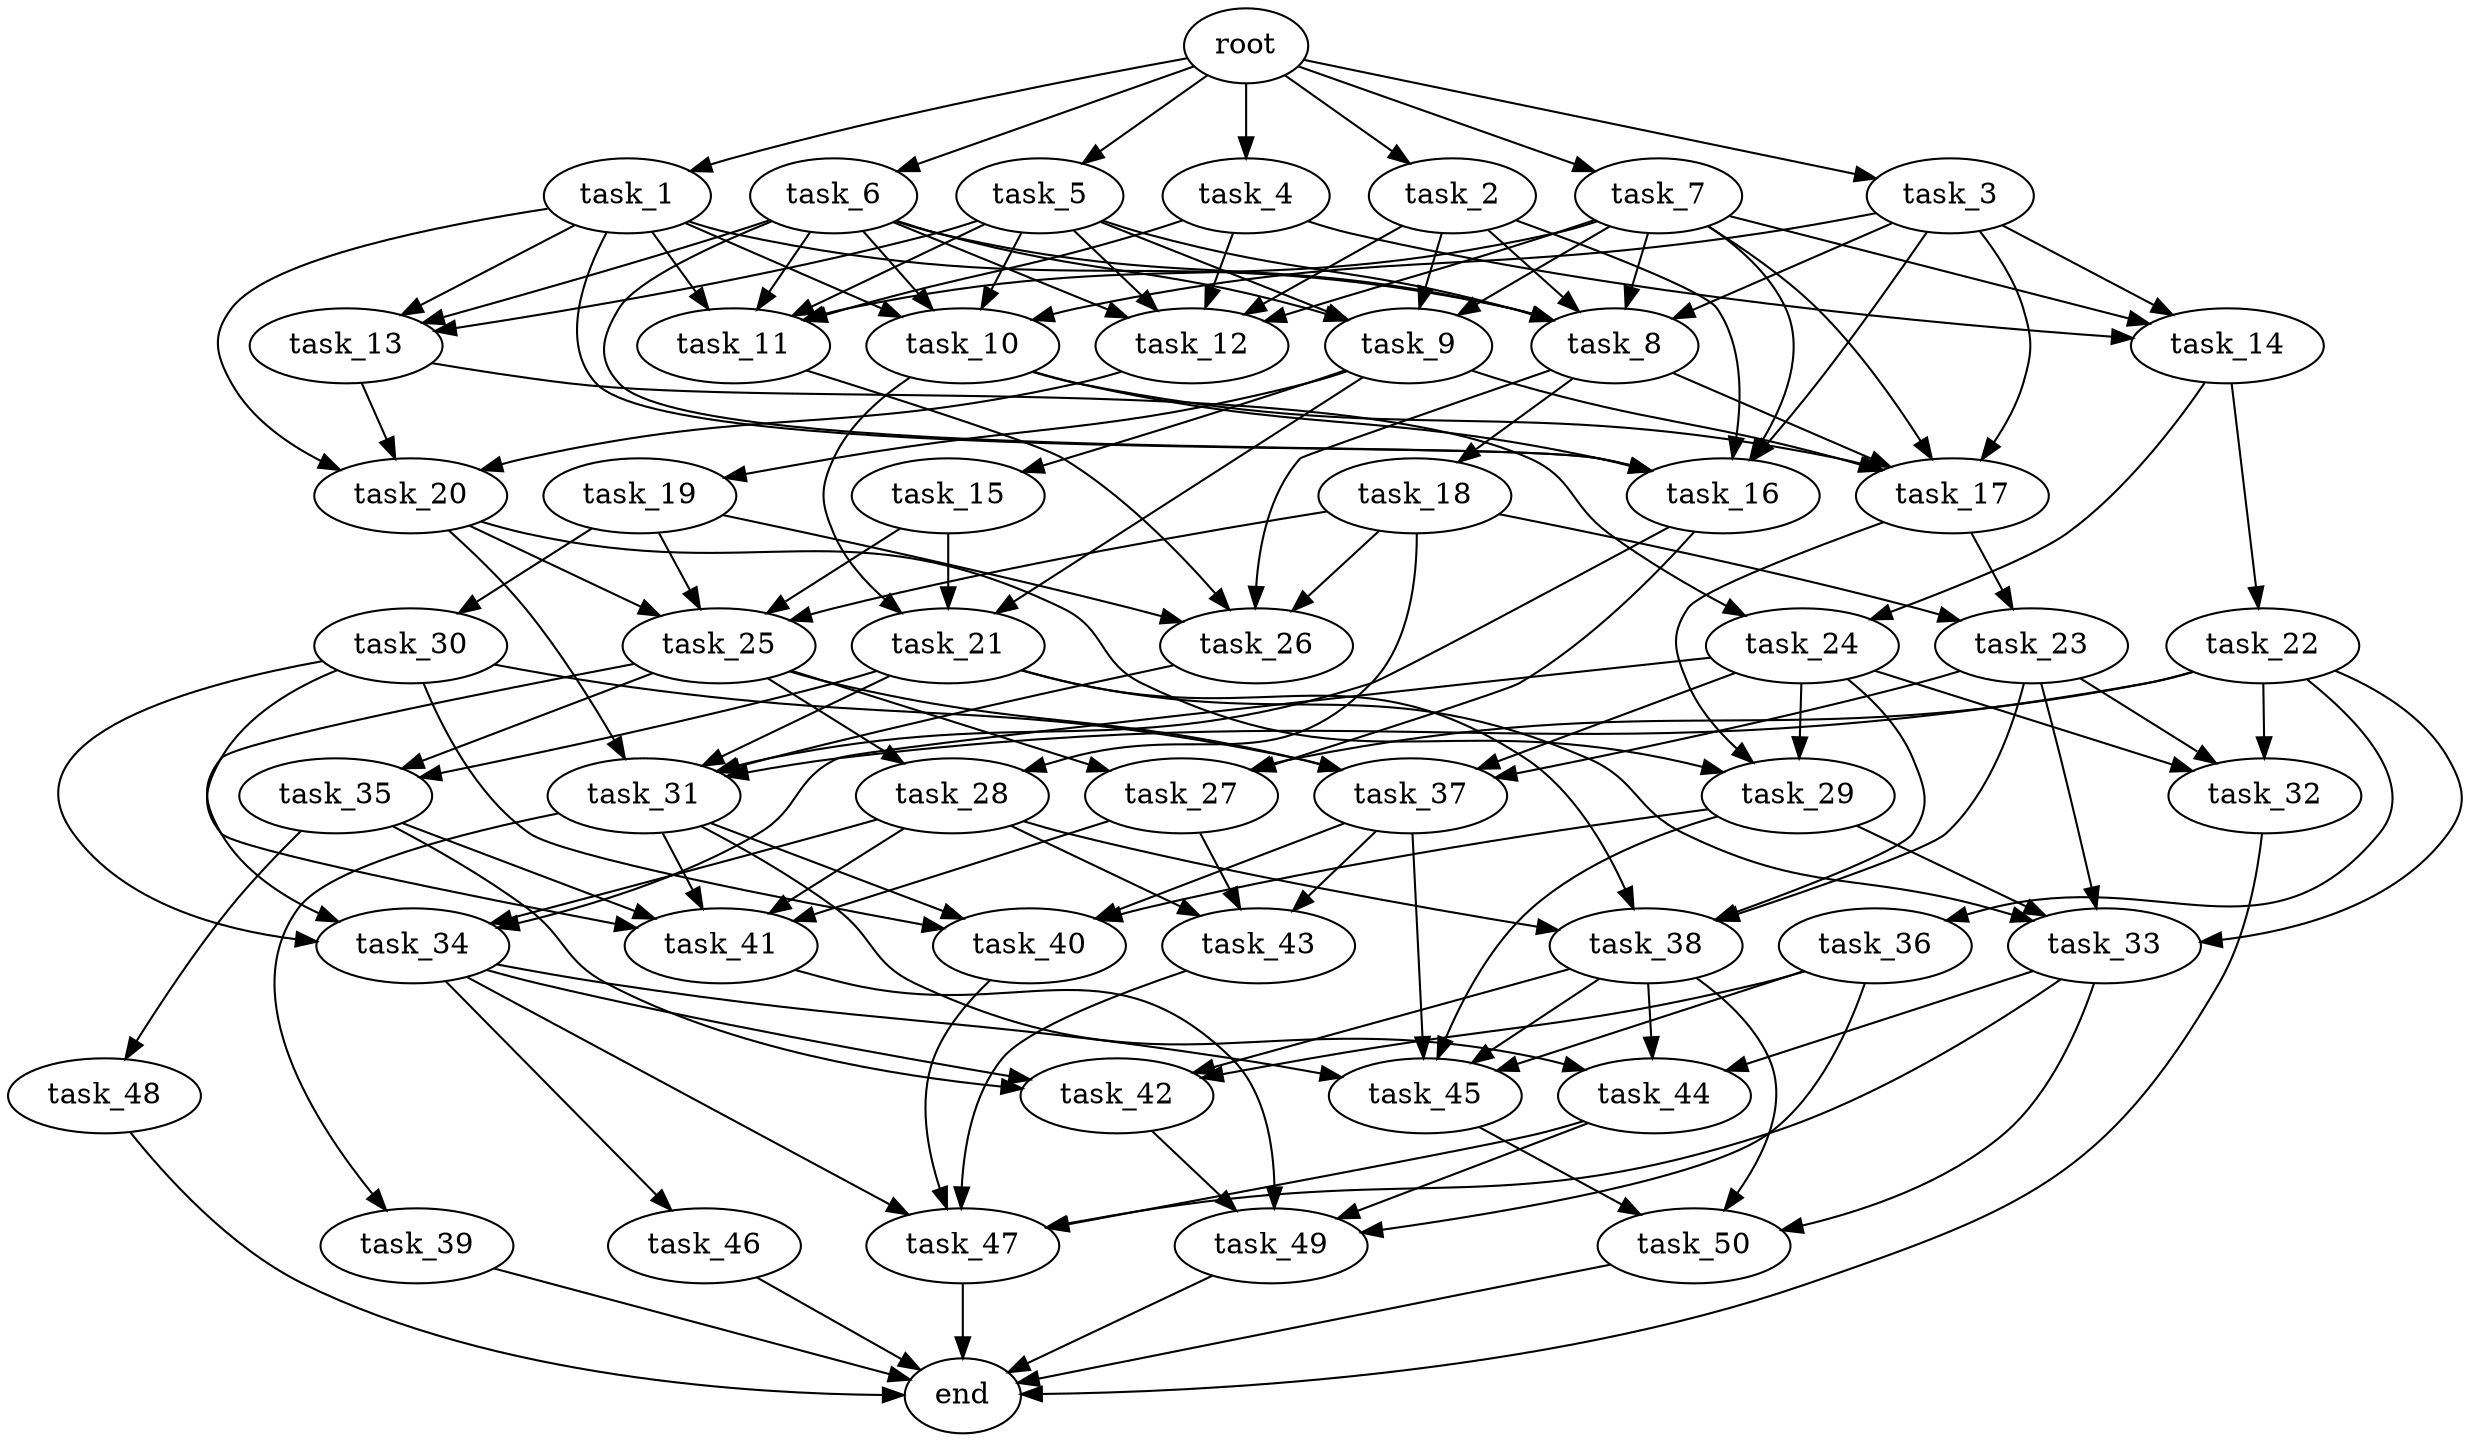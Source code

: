digraph G {
  task_23 [size="3.776946e+10"];
  task_31 [size="9.732358e+10"];
  task_36 [size="1.679808e+10"];
  task_8 [size="2.945621e+10"];
  task_17 [size="5.154988e+10"];
  task_20 [size="9.116977e+10"];
  task_19 [size="8.928597e+10"];
  task_26 [size="9.357176e+10"];
  task_13 [size="2.622385e+10"];
  task_1 [size="6.117370e+10"];
  task_4 [size="9.988197e+10"];
  task_11 [size="6.570335e+10"];
  task_22 [size="9.541283e+10"];
  task_47 [size="6.470660e+10"];
  task_39 [size="3.478207e+10"];
  task_10 [size="2.406695e+10"];
  task_33 [size="3.089688e+10"];
  task_2 [size="6.586102e+10"];
  task_6 [size="6.804739e+09"];
  task_5 [size="6.091676e+09"];
  task_38 [size="2.876249e+10"];
  task_29 [size="8.300731e+10"];
  task_25 [size="3.452409e+10"];
  task_7 [size="9.657032e+10"];
  task_44 [size="6.025815e+10"];
  task_9 [size="9.766870e+10"];
  task_40 [size="6.196197e+10"];
  task_15 [size="4.144604e+10"];
  task_35 [size="7.835318e+10"];
  task_43 [size="2.137860e+09"];
  task_50 [size="3.194846e+10"];
  task_45 [size="1.228103e+10"];
  task_48 [size="1.700861e+10"];
  task_46 [size="9.456529e+10"];
  task_41 [size="7.135886e+10"];
  task_24 [size="5.091604e+10"];
  task_34 [size="4.480118e+10"];
  task_37 [size="5.106233e+10"];
  task_12 [size="4.629904e+10"];
  task_28 [size="1.023699e+10"];
  task_42 [size="8.385565e+10"];
  task_14 [size="9.708703e+10"];
  root [size="0.000000e+00"];
  task_18 [size="2.948801e+10"];
  task_32 [size="1.918655e+10"];
  task_30 [size="2.225090e+10"];
  task_27 [size="1.797470e+10"];
  task_3 [size="6.969033e+10"];
  end [size="0.000000e+00"];
  task_16 [size="9.355809e+10"];
  task_49 [size="4.538344e+10"];
  task_21 [size="8.818430e+10"];

  task_23 -> task_37 [size="1.276558e+08"];
  task_23 -> task_33 [size="7.724219e+07"];
  task_23 -> task_38 [size="7.190623e+07"];
  task_23 -> task_32 [size="6.395516e+07"];
  task_31 -> task_41 [size="1.427177e+08"];
  task_31 -> task_39 [size="3.478207e+08"];
  task_31 -> task_40 [size="1.549049e+08"];
  task_31 -> task_44 [size="2.008605e+08"];
  task_36 -> task_45 [size="2.456206e+07"];
  task_36 -> task_49 [size="1.134586e+08"];
  task_36 -> task_42 [size="2.096391e+08"];
  task_8 -> task_26 [size="2.339294e+08"];
  task_8 -> task_17 [size="1.030998e+08"];
  task_8 -> task_18 [size="2.948801e+08"];
  task_17 -> task_23 [size="1.888473e+08"];
  task_17 -> task_29 [size="2.766910e+08"];
  task_20 -> task_31 [size="1.946472e+08"];
  task_20 -> task_25 [size="8.631023e+07"];
  task_20 -> task_29 [size="2.766910e+08"];
  task_19 -> task_26 [size="2.339294e+08"];
  task_19 -> task_30 [size="2.225090e+08"];
  task_19 -> task_25 [size="8.631023e+07"];
  task_26 -> task_31 [size="1.946472e+08"];
  task_13 -> task_24 [size="2.545802e+08"];
  task_13 -> task_20 [size="3.038992e+08"];
  task_1 -> task_10 [size="6.016737e+07"];
  task_1 -> task_8 [size="4.909369e+07"];
  task_1 -> task_13 [size="8.741285e+07"];
  task_1 -> task_16 [size="1.559301e+08"];
  task_1 -> task_20 [size="3.038992e+08"];
  task_1 -> task_11 [size="1.314067e+08"];
  task_4 -> task_14 [size="3.236234e+08"];
  task_4 -> task_12 [size="9.259807e+07"];
  task_4 -> task_11 [size="1.314067e+08"];
  task_11 -> task_26 [size="2.339294e+08"];
  task_22 -> task_27 [size="5.991567e+07"];
  task_22 -> task_33 [size="7.724219e+07"];
  task_22 -> task_31 [size="1.946472e+08"];
  task_22 -> task_36 [size="1.679808e+08"];
  task_22 -> task_32 [size="6.395516e+07"];
  task_47 -> end [size="1.000000e-12"];
  task_39 -> end [size="1.000000e-12"];
  task_10 -> task_16 [size="1.559301e+08"];
  task_10 -> task_17 [size="1.030998e+08"];
  task_10 -> task_21 [size="2.939477e+08"];
  task_33 -> task_47 [size="1.294132e+08"];
  task_33 -> task_50 [size="1.064949e+08"];
  task_33 -> task_44 [size="2.008605e+08"];
  task_2 -> task_9 [size="2.441717e+08"];
  task_2 -> task_16 [size="1.559301e+08"];
  task_2 -> task_12 [size="9.259807e+07"];
  task_2 -> task_8 [size="4.909369e+07"];
  task_6 -> task_9 [size="2.441717e+08"];
  task_6 -> task_10 [size="6.016737e+07"];
  task_6 -> task_13 [size="8.741285e+07"];
  task_6 -> task_16 [size="1.559301e+08"];
  task_6 -> task_8 [size="4.909369e+07"];
  task_6 -> task_12 [size="9.259807e+07"];
  task_6 -> task_11 [size="1.314067e+08"];
  task_5 -> task_12 [size="9.259807e+07"];
  task_5 -> task_10 [size="6.016737e+07"];
  task_5 -> task_13 [size="8.741285e+07"];
  task_5 -> task_8 [size="4.909369e+07"];
  task_5 -> task_9 [size="2.441717e+08"];
  task_5 -> task_11 [size="1.314067e+08"];
  task_38 -> task_45 [size="2.456206e+07"];
  task_38 -> task_42 [size="2.096391e+08"];
  task_38 -> task_50 [size="1.064949e+08"];
  task_38 -> task_44 [size="2.008605e+08"];
  task_29 -> task_45 [size="2.456206e+07"];
  task_29 -> task_33 [size="7.724219e+07"];
  task_29 -> task_40 [size="1.549049e+08"];
  task_25 -> task_27 [size="5.991567e+07"];
  task_25 -> task_35 [size="3.917659e+08"];
  task_25 -> task_34 [size="1.120029e+08"];
  task_25 -> task_28 [size="5.118497e+07"];
  task_25 -> task_37 [size="1.276558e+08"];
  task_7 -> task_9 [size="2.441717e+08"];
  task_7 -> task_8 [size="4.909369e+07"];
  task_7 -> task_14 [size="3.236234e+08"];
  task_7 -> task_16 [size="1.559301e+08"];
  task_7 -> task_17 [size="1.030998e+08"];
  task_7 -> task_12 [size="9.259807e+07"];
  task_7 -> task_11 [size="1.314067e+08"];
  task_44 -> task_47 [size="1.294132e+08"];
  task_44 -> task_49 [size="1.134586e+08"];
  task_9 -> task_15 [size="4.144604e+08"];
  task_9 -> task_17 [size="1.030998e+08"];
  task_9 -> task_19 [size="8.928597e+08"];
  task_9 -> task_21 [size="2.939477e+08"];
  task_40 -> task_47 [size="1.294132e+08"];
  task_15 -> task_21 [size="2.939477e+08"];
  task_15 -> task_25 [size="8.631023e+07"];
  task_35 -> task_41 [size="1.427177e+08"];
  task_35 -> task_42 [size="2.096391e+08"];
  task_35 -> task_48 [size="1.700861e+08"];
  task_43 -> task_47 [size="1.294132e+08"];
  task_50 -> end [size="1.000000e-12"];
  task_45 -> task_50 [size="1.064949e+08"];
  task_48 -> end [size="1.000000e-12"];
  task_46 -> end [size="1.000000e-12"];
  task_41 -> task_49 [size="1.134586e+08"];
  task_24 -> task_37 [size="1.276558e+08"];
  task_24 -> task_29 [size="2.766910e+08"];
  task_24 -> task_34 [size="1.120029e+08"];
  task_24 -> task_38 [size="7.190623e+07"];
  task_24 -> task_32 [size="6.395516e+07"];
  task_34 -> task_45 [size="2.456206e+07"];
  task_34 -> task_42 [size="2.096391e+08"];
  task_34 -> task_47 [size="1.294132e+08"];
  task_34 -> task_46 [size="9.456529e+08"];
  task_37 -> task_45 [size="2.456206e+07"];
  task_37 -> task_43 [size="7.126199e+06"];
  task_37 -> task_40 [size="1.549049e+08"];
  task_12 -> task_20 [size="3.038992e+08"];
  task_28 -> task_41 [size="1.427177e+08"];
  task_28 -> task_43 [size="7.126199e+06"];
  task_28 -> task_34 [size="1.120029e+08"];
  task_28 -> task_38 [size="7.190623e+07"];
  task_42 -> task_49 [size="1.134586e+08"];
  task_14 -> task_22 [size="9.541283e+08"];
  task_14 -> task_24 [size="2.545802e+08"];
  root -> task_6 [size="1.000000e-12"];
  root -> task_5 [size="1.000000e-12"];
  root -> task_1 [size="1.000000e-12"];
  root -> task_3 [size="1.000000e-12"];
  root -> task_4 [size="1.000000e-12"];
  root -> task_2 [size="1.000000e-12"];
  root -> task_7 [size="1.000000e-12"];
  task_18 -> task_23 [size="1.888473e+08"];
  task_18 -> task_26 [size="2.339294e+08"];
  task_18 -> task_28 [size="5.118497e+07"];
  task_18 -> task_25 [size="8.631023e+07"];
  task_32 -> end [size="1.000000e-12"];
  task_30 -> task_37 [size="1.276558e+08"];
  task_30 -> task_34 [size="1.120029e+08"];
  task_30 -> task_40 [size="1.549049e+08"];
  task_30 -> task_41 [size="1.427177e+08"];
  task_27 -> task_41 [size="1.427177e+08"];
  task_27 -> task_43 [size="7.126199e+06"];
  task_3 -> task_14 [size="3.236234e+08"];
  task_3 -> task_10 [size="6.016737e+07"];
  task_3 -> task_16 [size="1.559301e+08"];
  task_3 -> task_17 [size="1.030998e+08"];
  task_3 -> task_8 [size="4.909369e+07"];
  task_16 -> task_27 [size="5.991567e+07"];
  task_16 -> task_31 [size="1.946472e+08"];
  task_49 -> end [size="1.000000e-12"];
  task_21 -> task_33 [size="7.724219e+07"];
  task_21 -> task_31 [size="1.946472e+08"];
  task_21 -> task_35 [size="3.917659e+08"];
  task_21 -> task_38 [size="7.190623e+07"];
}
